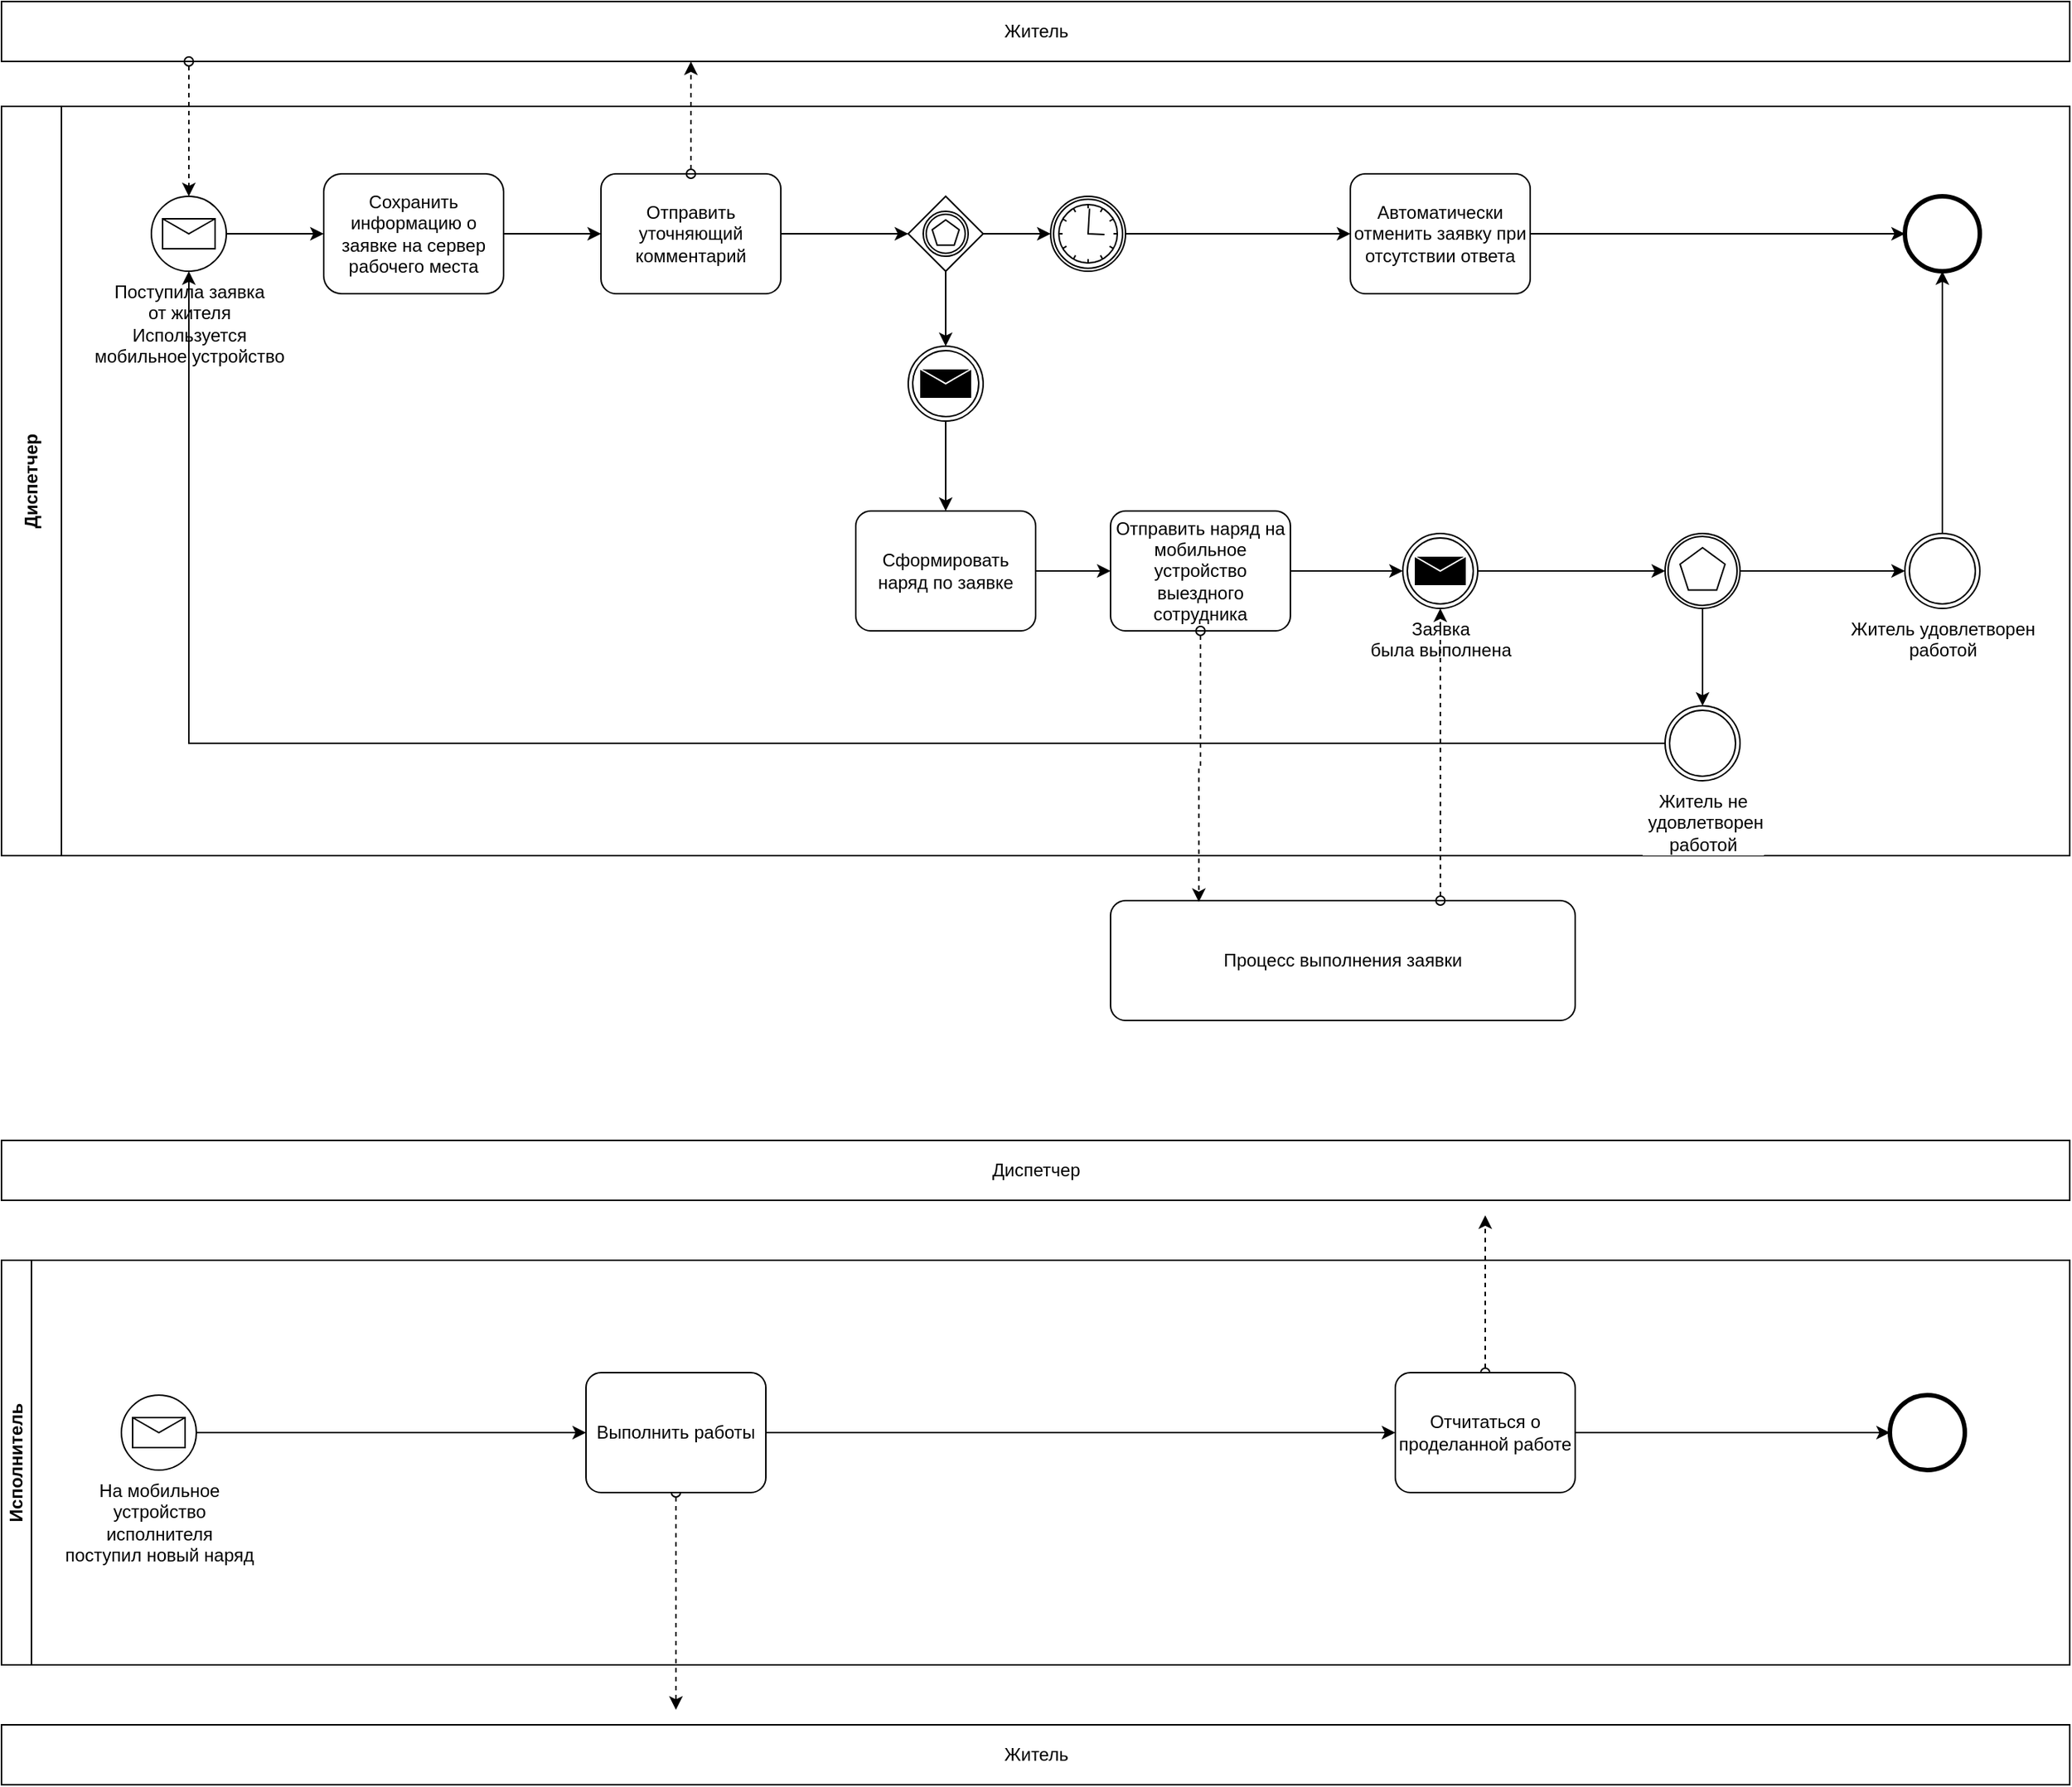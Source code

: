 <mxfile version="20.8.23" type="github">
  <diagram name="Page-1" id="2a216829-ef6e-dabb-86c1-c78162f3ba2b">
    <mxGraphModel dx="2231" dy="1226" grid="1" gridSize="10" guides="1" tooltips="1" connect="1" arrows="1" fold="1" page="1" pageScale="1" pageWidth="850" pageHeight="1100" background="none" math="0" shadow="0">
      <root>
        <mxCell id="0" />
        <mxCell id="1" parent="0" />
        <mxCell id="K206gTwYrIx2598Kz7eS-5" value="" style="swimlane;html=1;startSize=20;fontStyle=0;collapsible=0;horizontal=0;swimlaneLine=0;fillColor=none;whiteSpace=wrap;" parent="1" vertex="1">
          <mxGeometry x="90" y="860" width="1380" height="40" as="geometry" />
        </mxCell>
        <mxCell id="K206gTwYrIx2598Kz7eS-6" value="Диспетчер" style="text;html=1;align=center;verticalAlign=middle;resizable=0;points=[];autosize=1;strokeColor=none;fillColor=none;" parent="K206gTwYrIx2598Kz7eS-5" vertex="1">
          <mxGeometry x="650" y="5" width="80" height="30" as="geometry" />
        </mxCell>
        <mxCell id="K206gTwYrIx2598Kz7eS-7" value="" style="edgeStyle=none;orthogonalLoop=1;jettySize=auto;html=1;rounded=0;entryX=0.5;entryY=0;entryDx=0;entryDy=0;entryPerimeter=0;startArrow=oval;startFill=0;dashed=1;" parent="1" target="K206gTwYrIx2598Kz7eS-1" edge="1">
          <mxGeometry width="100" relative="1" as="geometry">
            <mxPoint x="215" y="140" as="sourcePoint" />
            <mxPoint x="250" y="140" as="targetPoint" />
            <Array as="points" />
          </mxGeometry>
        </mxCell>
        <mxCell id="9C0OA6vflU5inEK-O9Dc-1" value="" style="swimlane;html=1;startSize=20;fontStyle=0;collapsible=0;horizontal=0;swimlaneLine=0;fillColor=none;whiteSpace=wrap;" vertex="1" parent="1">
          <mxGeometry x="90" y="100" width="1380" height="40" as="geometry" />
        </mxCell>
        <mxCell id="9C0OA6vflU5inEK-O9Dc-2" value="Житель" style="text;html=1;align=center;verticalAlign=middle;resizable=0;points=[];autosize=1;strokeColor=none;fillColor=none;" vertex="1" parent="9C0OA6vflU5inEK-O9Dc-1">
          <mxGeometry x="655" y="5" width="70" height="30" as="geometry" />
        </mxCell>
        <mxCell id="9C0OA6vflU5inEK-O9Dc-30" value="Исполнитель" style="swimlane;startSize=20;horizontal=0;html=1;whiteSpace=wrap;" vertex="1" parent="1">
          <mxGeometry x="90" y="940" width="1380" height="270" as="geometry" />
        </mxCell>
        <mxCell id="9C0OA6vflU5inEK-O9Dc-38" style="edgeStyle=orthogonalEdgeStyle;rounded=0;orthogonalLoop=1;jettySize=auto;html=1;entryX=0;entryY=0.5;entryDx=0;entryDy=0;entryPerimeter=0;" edge="1" parent="9C0OA6vflU5inEK-O9Dc-30" source="9C0OA6vflU5inEK-O9Dc-36" target="9C0OA6vflU5inEK-O9Dc-37">
          <mxGeometry relative="1" as="geometry" />
        </mxCell>
        <mxCell id="9C0OA6vflU5inEK-O9Dc-36" value="На мобильное &lt;br&gt;устройство&lt;br&gt;исполнителя&lt;br&gt;поступил новый наряд" style="points=[[0.145,0.145,0],[0.5,0,0],[0.855,0.145,0],[1,0.5,0],[0.855,0.855,0],[0.5,1,0],[0.145,0.855,0],[0,0.5,0]];shape=mxgraph.bpmn.event;html=1;verticalLabelPosition=bottom;labelBackgroundColor=#ffffff;verticalAlign=top;align=center;perimeter=ellipsePerimeter;outlineConnect=0;aspect=fixed;outline=standard;symbol=message;" vertex="1" parent="9C0OA6vflU5inEK-O9Dc-30">
          <mxGeometry x="80" y="90" width="50" height="50" as="geometry" />
        </mxCell>
        <mxCell id="9C0OA6vflU5inEK-O9Dc-40" style="edgeStyle=orthogonalEdgeStyle;rounded=0;orthogonalLoop=1;jettySize=auto;html=1;entryX=0;entryY=0.5;entryDx=0;entryDy=0;entryPerimeter=0;" edge="1" parent="9C0OA6vflU5inEK-O9Dc-30" source="9C0OA6vflU5inEK-O9Dc-37" target="9C0OA6vflU5inEK-O9Dc-39">
          <mxGeometry relative="1" as="geometry" />
        </mxCell>
        <mxCell id="9C0OA6vflU5inEK-O9Dc-44" style="edgeStyle=orthogonalEdgeStyle;rounded=0;orthogonalLoop=1;jettySize=auto;html=1;dashed=1;startArrow=oval;startFill=0;" edge="1" parent="9C0OA6vflU5inEK-O9Dc-30" source="9C0OA6vflU5inEK-O9Dc-37">
          <mxGeometry relative="1" as="geometry">
            <mxPoint x="450" y="300" as="targetPoint" />
          </mxGeometry>
        </mxCell>
        <mxCell id="9C0OA6vflU5inEK-O9Dc-37" value="Выполнить работы" style="points=[[0.25,0,0],[0.5,0,0],[0.75,0,0],[1,0.25,0],[1,0.5,0],[1,0.75,0],[0.75,1,0],[0.5,1,0],[0.25,1,0],[0,0.75,0],[0,0.5,0],[0,0.25,0]];shape=mxgraph.bpmn.task;whiteSpace=wrap;rectStyle=rounded;size=10;html=1;taskMarker=abstract;" vertex="1" parent="9C0OA6vflU5inEK-O9Dc-30">
          <mxGeometry x="390" y="75" width="120" height="80" as="geometry" />
        </mxCell>
        <mxCell id="9C0OA6vflU5inEK-O9Dc-42" style="edgeStyle=orthogonalEdgeStyle;rounded=0;orthogonalLoop=1;jettySize=auto;html=1;entryX=0;entryY=0.5;entryDx=0;entryDy=0;entryPerimeter=0;" edge="1" parent="9C0OA6vflU5inEK-O9Dc-30" source="9C0OA6vflU5inEK-O9Dc-39" target="9C0OA6vflU5inEK-O9Dc-41">
          <mxGeometry relative="1" as="geometry" />
        </mxCell>
        <mxCell id="9C0OA6vflU5inEK-O9Dc-43" style="edgeStyle=orthogonalEdgeStyle;rounded=0;orthogonalLoop=1;jettySize=auto;html=1;dashed=1;startArrow=oval;startFill=0;" edge="1" parent="9C0OA6vflU5inEK-O9Dc-30" source="9C0OA6vflU5inEK-O9Dc-39">
          <mxGeometry relative="1" as="geometry">
            <mxPoint x="990" y="-30" as="targetPoint" />
          </mxGeometry>
        </mxCell>
        <mxCell id="9C0OA6vflU5inEK-O9Dc-39" value="Отчитаться о проделанной работе" style="points=[[0.25,0,0],[0.5,0,0],[0.75,0,0],[1,0.25,0],[1,0.5,0],[1,0.75,0],[0.75,1,0],[0.5,1,0],[0.25,1,0],[0,0.75,0],[0,0.5,0],[0,0.25,0]];shape=mxgraph.bpmn.task;whiteSpace=wrap;rectStyle=rounded;size=10;html=1;taskMarker=abstract;" vertex="1" parent="9C0OA6vflU5inEK-O9Dc-30">
          <mxGeometry x="930" y="75" width="120" height="80" as="geometry" />
        </mxCell>
        <mxCell id="9C0OA6vflU5inEK-O9Dc-41" value="" style="points=[[0.145,0.145,0],[0.5,0,0],[0.855,0.145,0],[1,0.5,0],[0.855,0.855,0],[0.5,1,0],[0.145,0.855,0],[0,0.5,0]];shape=mxgraph.bpmn.event;html=1;verticalLabelPosition=bottom;labelBackgroundColor=#ffffff;verticalAlign=top;align=center;perimeter=ellipsePerimeter;outlineConnect=0;aspect=fixed;outline=end;symbol=terminate2;" vertex="1" parent="9C0OA6vflU5inEK-O9Dc-30">
          <mxGeometry x="1260" y="90" width="50" height="50" as="geometry" />
        </mxCell>
        <mxCell id="9C0OA6vflU5inEK-O9Dc-31" value="Диспетчер" style="swimlane;startSize=40;horizontal=0;html=1;whiteSpace=wrap;" vertex="1" parent="1">
          <mxGeometry x="90" y="170" width="1380" height="500" as="geometry" />
        </mxCell>
        <mxCell id="K206gTwYrIx2598Kz7eS-1" value="Поступила заявка &lt;br&gt;от жителя&lt;br&gt;Используется &lt;br&gt;мобильное устройство" style="points=[[0.145,0.145,0],[0.5,0,0],[0.855,0.145,0],[1,0.5,0],[0.855,0.855,0],[0.5,1,0],[0.145,0.855,0],[0,0.5,0]];shape=mxgraph.bpmn.event;html=1;verticalLabelPosition=bottom;labelBackgroundColor=#ffffff;verticalAlign=top;align=center;perimeter=ellipsePerimeter;outlineConnect=0;aspect=fixed;outline=standard;symbol=message;" parent="9C0OA6vflU5inEK-O9Dc-31" vertex="1">
          <mxGeometry x="100" y="60" width="50" height="50" as="geometry" />
        </mxCell>
        <mxCell id="7a84cebc1def654-2" value="Сохранить информацию о заявке на сервер рабочего места" style="shape=ext;rounded=1;html=1;whiteSpace=wrap;" parent="9C0OA6vflU5inEK-O9Dc-31" vertex="1">
          <mxGeometry x="215" y="45" width="120" height="80" as="geometry" />
        </mxCell>
        <mxCell id="7a84cebc1def654-36" style="edgeStyle=orthogonalEdgeStyle;rounded=0;html=1;jettySize=auto;orthogonalLoop=1;exitX=1;exitY=0.5;exitDx=0;exitDy=0;exitPerimeter=0;" parent="9C0OA6vflU5inEK-O9Dc-31" source="K206gTwYrIx2598Kz7eS-1" target="7a84cebc1def654-2" edge="1">
          <mxGeometry relative="1" as="geometry">
            <mxPoint x="220" y="120" as="sourcePoint" />
          </mxGeometry>
        </mxCell>
        <mxCell id="K206gTwYrIx2598Kz7eS-9" value="Отправить уточняющий комментарий" style="points=[[0.25,0,0],[0.5,0,0],[0.75,0,0],[1,0.25,0],[1,0.5,0],[1,0.75,0],[0.75,1,0],[0.5,1,0],[0.25,1,0],[0,0.75,0],[0,0.5,0],[0,0.25,0]];shape=mxgraph.bpmn.task;whiteSpace=wrap;rectStyle=rounded;size=10;html=1;taskMarker=abstract;" parent="9C0OA6vflU5inEK-O9Dc-31" vertex="1">
          <mxGeometry x="400" y="45" width="120" height="80" as="geometry" />
        </mxCell>
        <mxCell id="K206gTwYrIx2598Kz7eS-53" style="edgeStyle=orthogonalEdgeStyle;rounded=0;orthogonalLoop=1;jettySize=auto;html=1;entryX=0;entryY=0.5;entryDx=0;entryDy=0;entryPerimeter=0;startArrow=none;startFill=0;" parent="9C0OA6vflU5inEK-O9Dc-31" source="7a84cebc1def654-2" target="K206gTwYrIx2598Kz7eS-9" edge="1">
          <mxGeometry relative="1" as="geometry" />
        </mxCell>
        <mxCell id="K206gTwYrIx2598Kz7eS-12" value="" style="points=[[0.25,0.25,0],[0.5,0,0],[0.75,0.25,0],[1,0.5,0],[0.75,0.75,0],[0.5,1,0],[0.25,0.75,0],[0,0.5,0]];shape=mxgraph.bpmn.gateway2;html=1;verticalLabelPosition=bottom;labelBackgroundColor=#ffffff;verticalAlign=top;align=center;perimeter=rhombusPerimeter;outlineConnect=0;outline=catching;symbol=multiple;" parent="9C0OA6vflU5inEK-O9Dc-31" vertex="1">
          <mxGeometry x="605" y="60" width="50" height="50" as="geometry" />
        </mxCell>
        <mxCell id="K206gTwYrIx2598Kz7eS-13" style="edgeStyle=orthogonalEdgeStyle;rounded=0;orthogonalLoop=1;jettySize=auto;html=1;entryX=0;entryY=0.5;entryDx=0;entryDy=0;entryPerimeter=0;startArrow=none;startFill=0;" parent="9C0OA6vflU5inEK-O9Dc-31" source="K206gTwYrIx2598Kz7eS-9" target="K206gTwYrIx2598Kz7eS-12" edge="1">
          <mxGeometry relative="1" as="geometry" />
        </mxCell>
        <mxCell id="K206gTwYrIx2598Kz7eS-14" value="" style="points=[[0.145,0.145,0],[0.5,0,0],[0.855,0.145,0],[1,0.5,0],[0.855,0.855,0],[0.5,1,0],[0.145,0.855,0],[0,0.5,0]];shape=mxgraph.bpmn.event;html=1;verticalLabelPosition=bottom;labelBackgroundColor=#ffffff;verticalAlign=top;align=center;perimeter=ellipsePerimeter;outlineConnect=0;aspect=fixed;outline=boundInt;symbol=timer;" parent="9C0OA6vflU5inEK-O9Dc-31" vertex="1">
          <mxGeometry x="700" y="60" width="50" height="50" as="geometry" />
        </mxCell>
        <mxCell id="K206gTwYrIx2598Kz7eS-15" style="edgeStyle=orthogonalEdgeStyle;rounded=0;orthogonalLoop=1;jettySize=auto;html=1;entryX=0;entryY=0.5;entryDx=0;entryDy=0;entryPerimeter=0;startArrow=none;startFill=0;" parent="9C0OA6vflU5inEK-O9Dc-31" source="K206gTwYrIx2598Kz7eS-12" target="K206gTwYrIx2598Kz7eS-14" edge="1">
          <mxGeometry relative="1" as="geometry" />
        </mxCell>
        <mxCell id="K206gTwYrIx2598Kz7eS-16" value="" style="points=[[0.145,0.145,0],[0.5,0,0],[0.855,0.145,0],[1,0.5,0],[0.855,0.855,0],[0.5,1,0],[0.145,0.855,0],[0,0.5,0]];shape=mxgraph.bpmn.event;html=1;verticalLabelPosition=bottom;labelBackgroundColor=#ffffff;verticalAlign=top;align=center;perimeter=ellipsePerimeter;outlineConnect=0;aspect=fixed;outline=throwing;symbol=message;" parent="9C0OA6vflU5inEK-O9Dc-31" vertex="1">
          <mxGeometry x="605" y="160" width="50" height="50" as="geometry" />
        </mxCell>
        <mxCell id="K206gTwYrIx2598Kz7eS-17" style="edgeStyle=orthogonalEdgeStyle;rounded=0;orthogonalLoop=1;jettySize=auto;html=1;entryX=0.5;entryY=0;entryDx=0;entryDy=0;entryPerimeter=0;startArrow=none;startFill=0;" parent="9C0OA6vflU5inEK-O9Dc-31" source="K206gTwYrIx2598Kz7eS-12" target="K206gTwYrIx2598Kz7eS-16" edge="1">
          <mxGeometry relative="1" as="geometry" />
        </mxCell>
        <mxCell id="K206gTwYrIx2598Kz7eS-23" value="Сформировать наряд по заявке" style="points=[[0.25,0,0],[0.5,0,0],[0.75,0,0],[1,0.25,0],[1,0.5,0],[1,0.75,0],[0.75,1,0],[0.5,1,0],[0.25,1,0],[0,0.75,0],[0,0.5,0],[0,0.25,0]];shape=mxgraph.bpmn.task;whiteSpace=wrap;rectStyle=rounded;size=10;html=1;taskMarker=abstract;" parent="9C0OA6vflU5inEK-O9Dc-31" vertex="1">
          <mxGeometry x="570" y="270" width="120" height="80" as="geometry" />
        </mxCell>
        <mxCell id="K206gTwYrIx2598Kz7eS-24" style="edgeStyle=orthogonalEdgeStyle;rounded=0;orthogonalLoop=1;jettySize=auto;html=1;entryX=0.5;entryY=0;entryDx=0;entryDy=0;entryPerimeter=0;startArrow=none;startFill=0;exitX=0.5;exitY=1;exitDx=0;exitDy=0;exitPerimeter=0;" parent="9C0OA6vflU5inEK-O9Dc-31" source="K206gTwYrIx2598Kz7eS-16" target="K206gTwYrIx2598Kz7eS-23" edge="1">
          <mxGeometry relative="1" as="geometry" />
        </mxCell>
        <mxCell id="K206gTwYrIx2598Kz7eS-19" value="Автоматически отменить заявку при отсутствии ответа" style="points=[[0.25,0,0],[0.5,0,0],[0.75,0,0],[1,0.25,0],[1,0.5,0],[1,0.75,0],[0.75,1,0],[0.5,1,0],[0.25,1,0],[0,0.75,0],[0,0.5,0],[0,0.25,0]];shape=mxgraph.bpmn.task;whiteSpace=wrap;rectStyle=rounded;size=10;html=1;taskMarker=abstract;" parent="9C0OA6vflU5inEK-O9Dc-31" vertex="1">
          <mxGeometry x="900" y="45" width="120" height="80" as="geometry" />
        </mxCell>
        <mxCell id="K206gTwYrIx2598Kz7eS-20" style="edgeStyle=orthogonalEdgeStyle;rounded=0;orthogonalLoop=1;jettySize=auto;html=1;entryX=0;entryY=0.5;entryDx=0;entryDy=0;entryPerimeter=0;startArrow=none;startFill=0;" parent="9C0OA6vflU5inEK-O9Dc-31" source="K206gTwYrIx2598Kz7eS-14" target="K206gTwYrIx2598Kz7eS-19" edge="1">
          <mxGeometry relative="1" as="geometry" />
        </mxCell>
        <mxCell id="K206gTwYrIx2598Kz7eS-44" value="Отправить наряд на мобильное устройство выездного сотрудника" style="points=[[0.25,0,0],[0.5,0,0],[0.75,0,0],[1,0.25,0],[1,0.5,0],[1,0.75,0],[0.75,1,0],[0.5,1,0],[0.25,1,0],[0,0.75,0],[0,0.5,0],[0,0.25,0]];shape=mxgraph.bpmn.task;whiteSpace=wrap;rectStyle=rounded;size=10;html=1;taskMarker=abstract;" parent="9C0OA6vflU5inEK-O9Dc-31" vertex="1">
          <mxGeometry x="740" y="270" width="120" height="80" as="geometry" />
        </mxCell>
        <mxCell id="K206gTwYrIx2598Kz7eS-45" style="edgeStyle=orthogonalEdgeStyle;rounded=0;orthogonalLoop=1;jettySize=auto;html=1;startArrow=none;startFill=0;" parent="9C0OA6vflU5inEK-O9Dc-31" source="K206gTwYrIx2598Kz7eS-23" target="K206gTwYrIx2598Kz7eS-44" edge="1">
          <mxGeometry relative="1" as="geometry" />
        </mxCell>
        <mxCell id="9C0OA6vflU5inEK-O9Dc-50" style="edgeStyle=orthogonalEdgeStyle;rounded=0;orthogonalLoop=1;jettySize=auto;html=1;entryX=0;entryY=0.5;entryDx=0;entryDy=0;entryPerimeter=0;startArrow=none;startFill=0;" edge="1" parent="9C0OA6vflU5inEK-O9Dc-31" source="K206gTwYrIx2598Kz7eS-50" target="9C0OA6vflU5inEK-O9Dc-49">
          <mxGeometry relative="1" as="geometry" />
        </mxCell>
        <mxCell id="K206gTwYrIx2598Kz7eS-50" value="Заявка &lt;br&gt;была выполнена" style="points=[[0.145,0.145,0],[0.5,0,0],[0.855,0.145,0],[1,0.5,0],[0.855,0.855,0],[0.5,1,0],[0.145,0.855,0],[0,0.5,0]];shape=mxgraph.bpmn.event;html=1;verticalLabelPosition=bottom;labelBackgroundColor=#ffffff;verticalAlign=top;align=center;perimeter=ellipsePerimeter;outlineConnect=0;aspect=fixed;outline=throwing;symbol=message;" parent="9C0OA6vflU5inEK-O9Dc-31" vertex="1">
          <mxGeometry x="935" y="285" width="50" height="50" as="geometry" />
        </mxCell>
        <mxCell id="K206gTwYrIx2598Kz7eS-51" style="edgeStyle=orthogonalEdgeStyle;rounded=0;orthogonalLoop=1;jettySize=auto;html=1;startArrow=none;startFill=0;" parent="9C0OA6vflU5inEK-O9Dc-31" source="K206gTwYrIx2598Kz7eS-44" target="K206gTwYrIx2598Kz7eS-50" edge="1">
          <mxGeometry relative="1" as="geometry" />
        </mxCell>
        <mxCell id="K206gTwYrIx2598Kz7eS-21" value="" style="points=[[0.145,0.145,0],[0.5,0,0],[0.855,0.145,0],[1,0.5,0],[0.855,0.855,0],[0.5,1,0],[0.145,0.855,0],[0,0.5,0]];shape=mxgraph.bpmn.event;html=1;verticalLabelPosition=bottom;labelBackgroundColor=#ffffff;verticalAlign=top;align=center;perimeter=ellipsePerimeter;outlineConnect=0;aspect=fixed;outline=end;symbol=terminate2;" parent="9C0OA6vflU5inEK-O9Dc-31" vertex="1">
          <mxGeometry x="1270" y="60" width="50" height="50" as="geometry" />
        </mxCell>
        <mxCell id="K206gTwYrIx2598Kz7eS-22" style="edgeStyle=orthogonalEdgeStyle;rounded=0;orthogonalLoop=1;jettySize=auto;html=1;entryX=0;entryY=0.5;entryDx=0;entryDy=0;entryPerimeter=0;startArrow=none;startFill=0;" parent="9C0OA6vflU5inEK-O9Dc-31" source="K206gTwYrIx2598Kz7eS-19" target="K206gTwYrIx2598Kz7eS-21" edge="1">
          <mxGeometry relative="1" as="geometry" />
        </mxCell>
        <mxCell id="9C0OA6vflU5inEK-O9Dc-52" style="edgeStyle=orthogonalEdgeStyle;rounded=0;orthogonalLoop=1;jettySize=auto;html=1;entryX=0;entryY=0.5;entryDx=0;entryDy=0;entryPerimeter=0;startArrow=none;startFill=0;" edge="1" parent="9C0OA6vflU5inEK-O9Dc-31" source="9C0OA6vflU5inEK-O9Dc-49" target="9C0OA6vflU5inEK-O9Dc-51">
          <mxGeometry relative="1" as="geometry" />
        </mxCell>
        <mxCell id="9C0OA6vflU5inEK-O9Dc-55" style="edgeStyle=orthogonalEdgeStyle;rounded=0;orthogonalLoop=1;jettySize=auto;html=1;entryX=0.5;entryY=0;entryDx=0;entryDy=0;entryPerimeter=0;startArrow=none;startFill=0;" edge="1" parent="9C0OA6vflU5inEK-O9Dc-31" source="9C0OA6vflU5inEK-O9Dc-49" target="9C0OA6vflU5inEK-O9Dc-54">
          <mxGeometry relative="1" as="geometry" />
        </mxCell>
        <mxCell id="9C0OA6vflU5inEK-O9Dc-49" value="" style="points=[[0.145,0.145,0],[0.5,0,0],[0.855,0.145,0],[1,0.5,0],[0.855,0.855,0],[0.5,1,0],[0.145,0.855,0],[0,0.5,0]];shape=mxgraph.bpmn.event;html=1;verticalLabelPosition=bottom;labelBackgroundColor=#ffffff;verticalAlign=top;align=center;perimeter=ellipsePerimeter;outlineConnect=0;aspect=fixed;outline=catching;symbol=multiple;" vertex="1" parent="9C0OA6vflU5inEK-O9Dc-31">
          <mxGeometry x="1110" y="285" width="50" height="50" as="geometry" />
        </mxCell>
        <mxCell id="9C0OA6vflU5inEK-O9Dc-53" style="edgeStyle=orthogonalEdgeStyle;rounded=0;orthogonalLoop=1;jettySize=auto;html=1;entryX=0.5;entryY=1;entryDx=0;entryDy=0;entryPerimeter=0;startArrow=none;startFill=0;" edge="1" parent="9C0OA6vflU5inEK-O9Dc-31" source="9C0OA6vflU5inEK-O9Dc-51" target="K206gTwYrIx2598Kz7eS-21">
          <mxGeometry relative="1" as="geometry" />
        </mxCell>
        <mxCell id="9C0OA6vflU5inEK-O9Dc-51" value="Житель удовлетворен&lt;br&gt;работой" style="points=[[0.145,0.145,0],[0.5,0,0],[0.855,0.145,0],[1,0.5,0],[0.855,0.855,0],[0.5,1,0],[0.145,0.855,0],[0,0.5,0]];shape=mxgraph.bpmn.event;html=1;verticalLabelPosition=bottom;labelBackgroundColor=#ffffff;verticalAlign=top;align=center;perimeter=ellipsePerimeter;outlineConnect=0;aspect=fixed;outline=throwing;symbol=general;" vertex="1" parent="9C0OA6vflU5inEK-O9Dc-31">
          <mxGeometry x="1270" y="285" width="50" height="50" as="geometry" />
        </mxCell>
        <mxCell id="9C0OA6vflU5inEK-O9Dc-56" style="edgeStyle=orthogonalEdgeStyle;rounded=0;orthogonalLoop=1;jettySize=auto;html=1;entryX=0.5;entryY=1;entryDx=0;entryDy=0;entryPerimeter=0;startArrow=none;startFill=0;" edge="1" parent="9C0OA6vflU5inEK-O9Dc-31" source="9C0OA6vflU5inEK-O9Dc-54" target="K206gTwYrIx2598Kz7eS-1">
          <mxGeometry relative="1" as="geometry" />
        </mxCell>
        <mxCell id="9C0OA6vflU5inEK-O9Dc-54" value="Житель не&lt;br&gt;&amp;nbsp;удовлетворен&lt;br&gt;работой" style="points=[[0.145,0.145,0],[0.5,0,0],[0.855,0.145,0],[1,0.5,0],[0.855,0.855,0],[0.5,1,0],[0.145,0.855,0],[0,0.5,0]];shape=mxgraph.bpmn.event;html=1;verticalLabelPosition=bottom;labelBackgroundColor=#ffffff;verticalAlign=top;align=center;perimeter=ellipsePerimeter;outlineConnect=0;aspect=fixed;outline=throwing;symbol=general;" vertex="1" parent="9C0OA6vflU5inEK-O9Dc-31">
          <mxGeometry x="1110" y="400" width="50" height="50" as="geometry" />
        </mxCell>
        <mxCell id="9C0OA6vflU5inEK-O9Dc-32" value="" style="edgeStyle=none;orthogonalLoop=1;jettySize=auto;html=1;rounded=0;startArrow=oval;startFill=0;dashed=1;exitX=0.5;exitY=0;exitDx=0;exitDy=0;exitPerimeter=0;" edge="1" parent="1" source="K206gTwYrIx2598Kz7eS-9">
          <mxGeometry width="100" relative="1" as="geometry">
            <mxPoint x="530" y="250" as="sourcePoint" />
            <mxPoint x="550" y="140" as="targetPoint" />
            <Array as="points" />
          </mxGeometry>
        </mxCell>
        <mxCell id="9C0OA6vflU5inEK-O9Dc-34" value="" style="swimlane;html=1;startSize=20;fontStyle=0;collapsible=0;horizontal=0;swimlaneLine=0;fillColor=none;whiteSpace=wrap;" vertex="1" parent="1">
          <mxGeometry x="90" y="1250" width="1380" height="40" as="geometry" />
        </mxCell>
        <mxCell id="9C0OA6vflU5inEK-O9Dc-35" value="Житель" style="text;html=1;align=center;verticalAlign=middle;resizable=0;points=[];autosize=1;strokeColor=none;fillColor=none;" vertex="1" parent="9C0OA6vflU5inEK-O9Dc-34">
          <mxGeometry x="655" y="5" width="70" height="30" as="geometry" />
        </mxCell>
        <mxCell id="9C0OA6vflU5inEK-O9Dc-46" value="Процесс выполнения заявки" style="points=[[0.25,0,0],[0.5,0,0],[0.75,0,0],[1,0.25,0],[1,0.5,0],[1,0.75,0],[0.75,1,0],[0.5,1,0],[0.25,1,0],[0,0.75,0],[0,0.5,0],[0,0.25,0]];shape=mxgraph.bpmn.task;whiteSpace=wrap;rectStyle=rounded;size=10;html=1;taskMarker=abstract;" vertex="1" parent="1">
          <mxGeometry x="830" y="700" width="310" height="80" as="geometry" />
        </mxCell>
        <mxCell id="9C0OA6vflU5inEK-O9Dc-45" style="edgeStyle=orthogonalEdgeStyle;rounded=0;orthogonalLoop=1;jettySize=auto;html=1;dashed=1;startArrow=oval;startFill=0;entryX=0.19;entryY=0.011;entryDx=0;entryDy=0;entryPerimeter=0;" edge="1" parent="1" source="K206gTwYrIx2598Kz7eS-44" target="9C0OA6vflU5inEK-O9Dc-46">
          <mxGeometry relative="1" as="geometry">
            <mxPoint x="890" y="740.0" as="targetPoint" />
          </mxGeometry>
        </mxCell>
        <mxCell id="9C0OA6vflU5inEK-O9Dc-47" style="edgeStyle=orthogonalEdgeStyle;rounded=0;orthogonalLoop=1;jettySize=auto;html=1;dashed=1;startArrow=oval;startFill=0;exitX=0.71;exitY=0;exitDx=0;exitDy=0;exitPerimeter=0;" edge="1" parent="1" source="9C0OA6vflU5inEK-O9Dc-46" target="K206gTwYrIx2598Kz7eS-50">
          <mxGeometry relative="1" as="geometry" />
        </mxCell>
      </root>
    </mxGraphModel>
  </diagram>
</mxfile>
